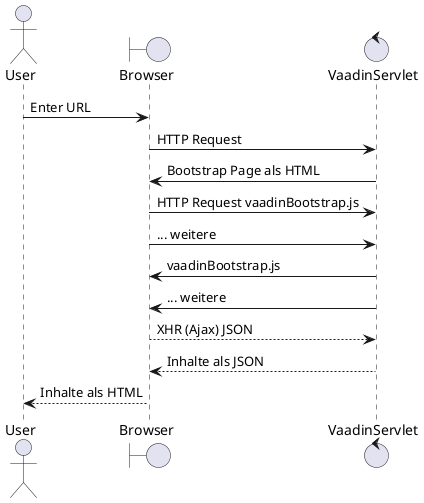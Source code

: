 @startuml
actor User
boundary Browser
control VaadinServlet as servlet
User -> Browser: Enter URL
Browser -> servlet: HTTP Request
Browser <- servlet: Bootstrap Page als HTML
Browser -> servlet: HTTP Request vaadinBootstrap.js
Browser -> servlet: ... weitere
Browser <- servlet: vaadinBootstrap.js
Browser <- servlet: ... weitere
Browser --> servlet: XHR (Ajax) JSON
Browser <-- servlet: Inhalte als JSON
User <-- Browser: Inhalte als HTML
@enduml